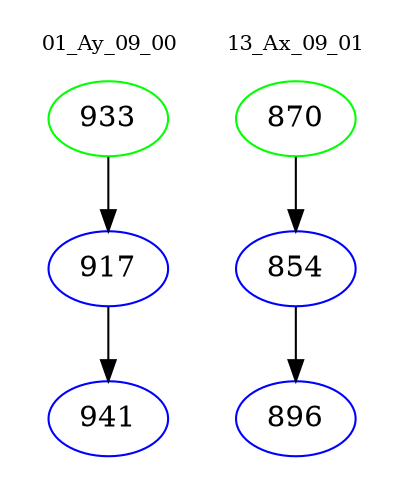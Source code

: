 digraph{
subgraph cluster_0 {
color = white
label = "01_Ay_09_00";
fontsize=10;
T0_933 [label="933", color="green"]
T0_933 -> T0_917 [color="black"]
T0_917 [label="917", color="blue"]
T0_917 -> T0_941 [color="black"]
T0_941 [label="941", color="blue"]
}
subgraph cluster_1 {
color = white
label = "13_Ax_09_01";
fontsize=10;
T1_870 [label="870", color="green"]
T1_870 -> T1_854 [color="black"]
T1_854 [label="854", color="blue"]
T1_854 -> T1_896 [color="black"]
T1_896 [label="896", color="blue"]
}
}
